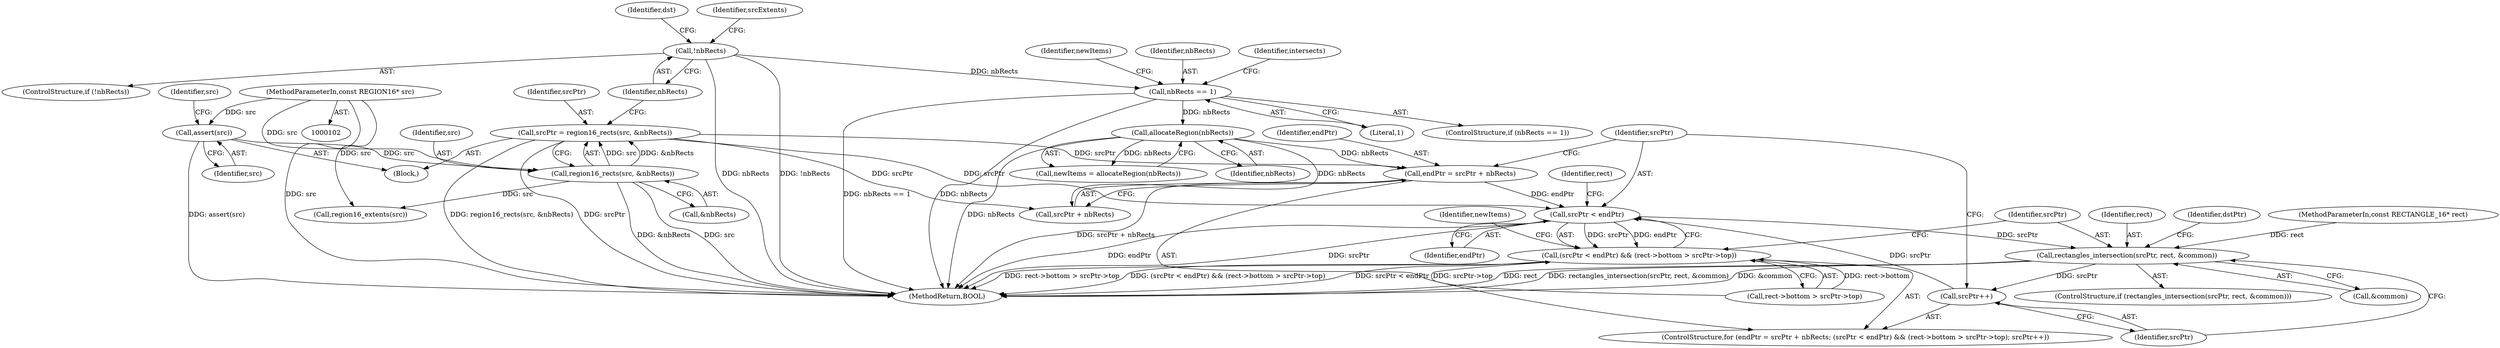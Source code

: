 digraph "0_FreeRDP_fc80ab45621bd966f70594c0b7393ec005a94007_0@integer" {
"1000192" [label="(Call,endPtr = srcPtr + nbRects)"];
"1000123" [label="(Call,srcPtr = region16_rects(src, &nbRects))"];
"1000125" [label="(Call,region16_rects(src, &nbRects))"];
"1000117" [label="(Call,assert(src))"];
"1000104" [label="(MethodParameterIn,const REGION16* src)"];
"1000168" [label="(Call,allocateRegion(nbRects))"];
"1000142" [label="(Call,nbRects == 1)"];
"1000130" [label="(Call,!nbRects)"];
"1000198" [label="(Call,srcPtr < endPtr)"];
"1000197" [label="(Call,(srcPtr < endPtr) && (rect->bottom > srcPtr->top))"];
"1000212" [label="(Call,rectangles_intersection(srcPtr, rect, &common))"];
"1000208" [label="(Call,srcPtr++)"];
"1000352" [label="(MethodReturn,BOOL)"];
"1000123" [label="(Call,srcPtr = region16_rects(src, &nbRects))"];
"1000131" [label="(Identifier,nbRects)"];
"1000167" [label="(Identifier,newItems)"];
"1000168" [label="(Call,allocateRegion(nbRects))"];
"1000117" [label="(Call,assert(src))"];
"1000169" [label="(Identifier,nbRects)"];
"1000213" [label="(Identifier,srcPtr)"];
"1000104" [label="(MethodParameterIn,const REGION16* src)"];
"1000141" [label="(ControlStructure,if (nbRects == 1))"];
"1000203" [label="(Identifier,rect)"];
"1000118" [label="(Identifier,src)"];
"1000143" [label="(Identifier,nbRects)"];
"1000201" [label="(Call,rect->bottom > srcPtr->top)"];
"1000191" [label="(ControlStructure,for (endPtr = srcPtr + nbRects; (srcPtr < endPtr) && (rect->bottom > srcPtr->top); srcPtr++))"];
"1000214" [label="(Identifier,rect)"];
"1000198" [label="(Call,srcPtr < endPtr)"];
"1000106" [label="(Block,)"];
"1000194" [label="(Call,srcPtr + nbRects)"];
"1000125" [label="(Call,region16_rects(src, &nbRects))"];
"1000130" [label="(Call,!nbRects)"];
"1000220" [label="(Identifier,dstPtr)"];
"1000121" [label="(Identifier,src)"];
"1000127" [label="(Call,&nbRects)"];
"1000166" [label="(Call,newItems = allocateRegion(nbRects))"];
"1000134" [label="(Identifier,dst)"];
"1000126" [label="(Identifier,src)"];
"1000209" [label="(Identifier,srcPtr)"];
"1000212" [label="(Call,rectangles_intersection(srcPtr, rect, &common))"];
"1000200" [label="(Identifier,endPtr)"];
"1000192" [label="(Call,endPtr = srcPtr + nbRects)"];
"1000105" [label="(MethodParameterIn,const RECTANGLE_16* rect)"];
"1000139" [label="(Call,region16_extents(src))"];
"1000282" [label="(Identifier,newItems)"];
"1000144" [label="(Literal,1)"];
"1000211" [label="(ControlStructure,if (rectangles_intersection(srcPtr, rect, &common)))"];
"1000215" [label="(Call,&common)"];
"1000142" [label="(Call,nbRects == 1)"];
"1000148" [label="(Identifier,intersects)"];
"1000199" [label="(Identifier,srcPtr)"];
"1000193" [label="(Identifier,endPtr)"];
"1000129" [label="(ControlStructure,if (!nbRects))"];
"1000197" [label="(Call,(srcPtr < endPtr) && (rect->bottom > srcPtr->top))"];
"1000208" [label="(Call,srcPtr++)"];
"1000138" [label="(Identifier,srcExtents)"];
"1000124" [label="(Identifier,srcPtr)"];
"1000192" -> "1000191"  [label="AST: "];
"1000192" -> "1000194"  [label="CFG: "];
"1000193" -> "1000192"  [label="AST: "];
"1000194" -> "1000192"  [label="AST: "];
"1000199" -> "1000192"  [label="CFG: "];
"1000192" -> "1000352"  [label="DDG: srcPtr + nbRects"];
"1000123" -> "1000192"  [label="DDG: srcPtr"];
"1000168" -> "1000192"  [label="DDG: nbRects"];
"1000192" -> "1000198"  [label="DDG: endPtr"];
"1000123" -> "1000106"  [label="AST: "];
"1000123" -> "1000125"  [label="CFG: "];
"1000124" -> "1000123"  [label="AST: "];
"1000125" -> "1000123"  [label="AST: "];
"1000131" -> "1000123"  [label="CFG: "];
"1000123" -> "1000352"  [label="DDG: region16_rects(src, &nbRects)"];
"1000123" -> "1000352"  [label="DDG: srcPtr"];
"1000125" -> "1000123"  [label="DDG: src"];
"1000125" -> "1000123"  [label="DDG: &nbRects"];
"1000123" -> "1000194"  [label="DDG: srcPtr"];
"1000123" -> "1000198"  [label="DDG: srcPtr"];
"1000125" -> "1000127"  [label="CFG: "];
"1000126" -> "1000125"  [label="AST: "];
"1000127" -> "1000125"  [label="AST: "];
"1000125" -> "1000352"  [label="DDG: src"];
"1000125" -> "1000352"  [label="DDG: &nbRects"];
"1000117" -> "1000125"  [label="DDG: src"];
"1000104" -> "1000125"  [label="DDG: src"];
"1000125" -> "1000139"  [label="DDG: src"];
"1000117" -> "1000106"  [label="AST: "];
"1000117" -> "1000118"  [label="CFG: "];
"1000118" -> "1000117"  [label="AST: "];
"1000121" -> "1000117"  [label="CFG: "];
"1000117" -> "1000352"  [label="DDG: assert(src)"];
"1000104" -> "1000117"  [label="DDG: src"];
"1000104" -> "1000102"  [label="AST: "];
"1000104" -> "1000352"  [label="DDG: src"];
"1000104" -> "1000139"  [label="DDG: src"];
"1000168" -> "1000166"  [label="AST: "];
"1000168" -> "1000169"  [label="CFG: "];
"1000169" -> "1000168"  [label="AST: "];
"1000166" -> "1000168"  [label="CFG: "];
"1000168" -> "1000352"  [label="DDG: nbRects"];
"1000168" -> "1000166"  [label="DDG: nbRects"];
"1000142" -> "1000168"  [label="DDG: nbRects"];
"1000168" -> "1000194"  [label="DDG: nbRects"];
"1000142" -> "1000141"  [label="AST: "];
"1000142" -> "1000144"  [label="CFG: "];
"1000143" -> "1000142"  [label="AST: "];
"1000144" -> "1000142"  [label="AST: "];
"1000148" -> "1000142"  [label="CFG: "];
"1000167" -> "1000142"  [label="CFG: "];
"1000142" -> "1000352"  [label="DDG: nbRects == 1"];
"1000142" -> "1000352"  [label="DDG: nbRects"];
"1000130" -> "1000142"  [label="DDG: nbRects"];
"1000130" -> "1000129"  [label="AST: "];
"1000130" -> "1000131"  [label="CFG: "];
"1000131" -> "1000130"  [label="AST: "];
"1000134" -> "1000130"  [label="CFG: "];
"1000138" -> "1000130"  [label="CFG: "];
"1000130" -> "1000352"  [label="DDG: !nbRects"];
"1000130" -> "1000352"  [label="DDG: nbRects"];
"1000198" -> "1000197"  [label="AST: "];
"1000198" -> "1000200"  [label="CFG: "];
"1000199" -> "1000198"  [label="AST: "];
"1000200" -> "1000198"  [label="AST: "];
"1000203" -> "1000198"  [label="CFG: "];
"1000197" -> "1000198"  [label="CFG: "];
"1000198" -> "1000352"  [label="DDG: endPtr"];
"1000198" -> "1000352"  [label="DDG: srcPtr"];
"1000198" -> "1000197"  [label="DDG: srcPtr"];
"1000198" -> "1000197"  [label="DDG: endPtr"];
"1000208" -> "1000198"  [label="DDG: srcPtr"];
"1000198" -> "1000212"  [label="DDG: srcPtr"];
"1000197" -> "1000191"  [label="AST: "];
"1000197" -> "1000201"  [label="CFG: "];
"1000201" -> "1000197"  [label="AST: "];
"1000213" -> "1000197"  [label="CFG: "];
"1000282" -> "1000197"  [label="CFG: "];
"1000197" -> "1000352"  [label="DDG: rect->bottom > srcPtr->top"];
"1000197" -> "1000352"  [label="DDG: (srcPtr < endPtr) && (rect->bottom > srcPtr->top)"];
"1000197" -> "1000352"  [label="DDG: srcPtr < endPtr"];
"1000201" -> "1000197"  [label="DDG: rect->bottom"];
"1000201" -> "1000197"  [label="DDG: srcPtr->top"];
"1000212" -> "1000211"  [label="AST: "];
"1000212" -> "1000215"  [label="CFG: "];
"1000213" -> "1000212"  [label="AST: "];
"1000214" -> "1000212"  [label="AST: "];
"1000215" -> "1000212"  [label="AST: "];
"1000220" -> "1000212"  [label="CFG: "];
"1000209" -> "1000212"  [label="CFG: "];
"1000212" -> "1000352"  [label="DDG: rect"];
"1000212" -> "1000352"  [label="DDG: rectangles_intersection(srcPtr, rect, &common)"];
"1000212" -> "1000352"  [label="DDG: &common"];
"1000212" -> "1000208"  [label="DDG: srcPtr"];
"1000105" -> "1000212"  [label="DDG: rect"];
"1000208" -> "1000191"  [label="AST: "];
"1000208" -> "1000209"  [label="CFG: "];
"1000209" -> "1000208"  [label="AST: "];
"1000199" -> "1000208"  [label="CFG: "];
}

